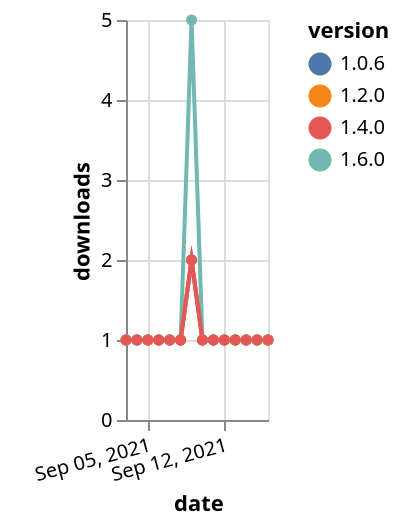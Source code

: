 {"$schema": "https://vega.github.io/schema/vega-lite/v5.json", "description": "A simple bar chart with embedded data.", "data": {"values": [{"date": "2021-09-03", "total": 209, "delta": 1, "version": "1.6.0"}, {"date": "2021-09-04", "total": 210, "delta": 1, "version": "1.6.0"}, {"date": "2021-09-05", "total": 211, "delta": 1, "version": "1.6.0"}, {"date": "2021-09-06", "total": 212, "delta": 1, "version": "1.6.0"}, {"date": "2021-09-07", "total": 213, "delta": 1, "version": "1.6.0"}, {"date": "2021-09-08", "total": 214, "delta": 1, "version": "1.6.0"}, {"date": "2021-09-09", "total": 219, "delta": 5, "version": "1.6.0"}, {"date": "2021-09-10", "total": 220, "delta": 1, "version": "1.6.0"}, {"date": "2021-09-11", "total": 221, "delta": 1, "version": "1.6.0"}, {"date": "2021-09-12", "total": 222, "delta": 1, "version": "1.6.0"}, {"date": "2021-09-13", "total": 223, "delta": 1, "version": "1.6.0"}, {"date": "2021-09-14", "total": 224, "delta": 1, "version": "1.6.0"}, {"date": "2021-09-15", "total": 225, "delta": 1, "version": "1.6.0"}, {"date": "2021-09-16", "total": 226, "delta": 1, "version": "1.6.0"}, {"date": "2021-09-03", "total": 204, "delta": 1, "version": "1.0.6"}, {"date": "2021-09-04", "total": 205, "delta": 1, "version": "1.0.6"}, {"date": "2021-09-05", "total": 206, "delta": 1, "version": "1.0.6"}, {"date": "2021-09-06", "total": 207, "delta": 1, "version": "1.0.6"}, {"date": "2021-09-07", "total": 208, "delta": 1, "version": "1.0.6"}, {"date": "2021-09-08", "total": 209, "delta": 1, "version": "1.0.6"}, {"date": "2021-09-09", "total": 211, "delta": 2, "version": "1.0.6"}, {"date": "2021-09-10", "total": 212, "delta": 1, "version": "1.0.6"}, {"date": "2021-09-11", "total": 213, "delta": 1, "version": "1.0.6"}, {"date": "2021-09-12", "total": 214, "delta": 1, "version": "1.0.6"}, {"date": "2021-09-13", "total": 215, "delta": 1, "version": "1.0.6"}, {"date": "2021-09-14", "total": 216, "delta": 1, "version": "1.0.6"}, {"date": "2021-09-15", "total": 217, "delta": 1, "version": "1.0.6"}, {"date": "2021-09-16", "total": 218, "delta": 1, "version": "1.0.6"}, {"date": "2021-09-03", "total": 198, "delta": 1, "version": "1.2.0"}, {"date": "2021-09-04", "total": 199, "delta": 1, "version": "1.2.0"}, {"date": "2021-09-05", "total": 200, "delta": 1, "version": "1.2.0"}, {"date": "2021-09-06", "total": 201, "delta": 1, "version": "1.2.0"}, {"date": "2021-09-07", "total": 202, "delta": 1, "version": "1.2.0"}, {"date": "2021-09-08", "total": 203, "delta": 1, "version": "1.2.0"}, {"date": "2021-09-09", "total": 205, "delta": 2, "version": "1.2.0"}, {"date": "2021-09-10", "total": 206, "delta": 1, "version": "1.2.0"}, {"date": "2021-09-11", "total": 207, "delta": 1, "version": "1.2.0"}, {"date": "2021-09-12", "total": 208, "delta": 1, "version": "1.2.0"}, {"date": "2021-09-13", "total": 209, "delta": 1, "version": "1.2.0"}, {"date": "2021-09-14", "total": 210, "delta": 1, "version": "1.2.0"}, {"date": "2021-09-15", "total": 211, "delta": 1, "version": "1.2.0"}, {"date": "2021-09-16", "total": 212, "delta": 1, "version": "1.2.0"}, {"date": "2021-09-03", "total": 170, "delta": 1, "version": "1.4.0"}, {"date": "2021-09-04", "total": 171, "delta": 1, "version": "1.4.0"}, {"date": "2021-09-05", "total": 172, "delta": 1, "version": "1.4.0"}, {"date": "2021-09-06", "total": 173, "delta": 1, "version": "1.4.0"}, {"date": "2021-09-07", "total": 174, "delta": 1, "version": "1.4.0"}, {"date": "2021-09-08", "total": 175, "delta": 1, "version": "1.4.0"}, {"date": "2021-09-09", "total": 177, "delta": 2, "version": "1.4.0"}, {"date": "2021-09-10", "total": 178, "delta": 1, "version": "1.4.0"}, {"date": "2021-09-11", "total": 179, "delta": 1, "version": "1.4.0"}, {"date": "2021-09-12", "total": 180, "delta": 1, "version": "1.4.0"}, {"date": "2021-09-13", "total": 181, "delta": 1, "version": "1.4.0"}, {"date": "2021-09-14", "total": 182, "delta": 1, "version": "1.4.0"}, {"date": "2021-09-15", "total": 183, "delta": 1, "version": "1.4.0"}, {"date": "2021-09-16", "total": 184, "delta": 1, "version": "1.4.0"}]}, "width": "container", "mark": {"type": "line", "point": {"filled": true}}, "encoding": {"x": {"field": "date", "type": "temporal", "timeUnit": "yearmonthdate", "title": "date", "axis": {"labelAngle": -15}}, "y": {"field": "delta", "type": "quantitative", "title": "downloads"}, "color": {"field": "version", "type": "nominal"}, "tooltip": {"field": "delta"}}}